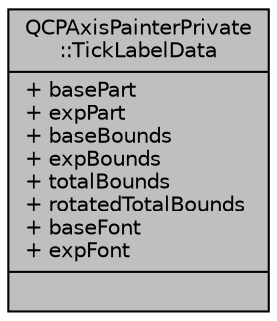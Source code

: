 digraph "QCPAxisPainterPrivate::TickLabelData"
{
  edge [fontname="Helvetica",fontsize="10",labelfontname="Helvetica",labelfontsize="10"];
  node [fontname="Helvetica",fontsize="10",shape=record];
  Node1 [label="{QCPAxisPainterPrivate\l::TickLabelData\n|+ basePart\l+ expPart\l+ baseBounds\l+ expBounds\l+ totalBounds\l+ rotatedTotalBounds\l+ baseFont\l+ expFont\l|}",height=0.2,width=0.4,color="black", fillcolor="grey75", style="filled", fontcolor="black"];
}
